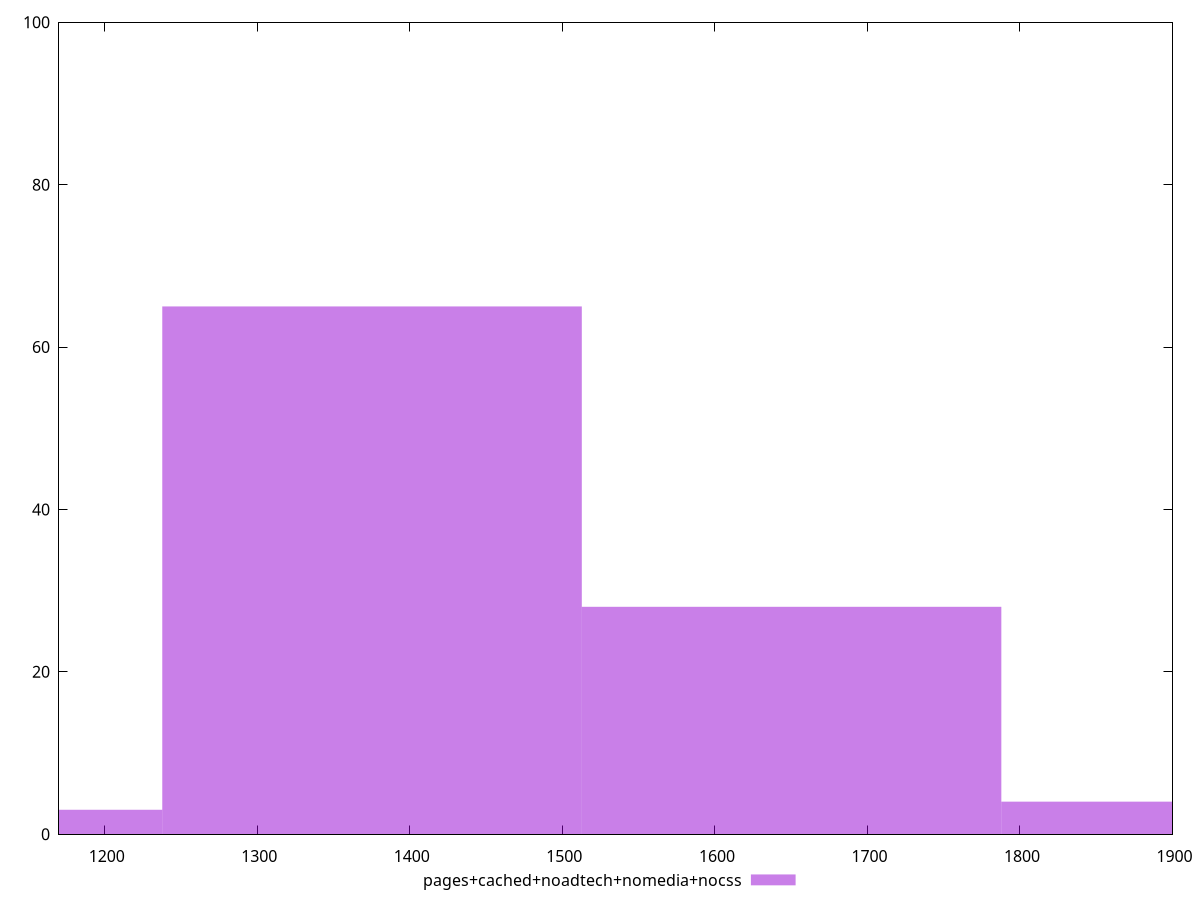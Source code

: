 reset

$pagesCachedNoadtechNomediaNocss <<EOF
1650.2643124969509 28
1100.1762083313006 3
1375.2202604141257 65
1925.308364579776 4
EOF

set key outside below
set boxwidth 275.04405208282515
set xrange [1170:1900]
set yrange [0:100]
set trange [0:100]
set style fill transparent solid 0.5 noborder
set terminal svg size 640, 490 enhanced background rgb 'white'
set output "report_00015_2021-02-09T16-11-33.973Z/uses-text-compression/comparison/histogram/4_vs_5.svg"

plot $pagesCachedNoadtechNomediaNocss title "pages+cached+noadtech+nomedia+nocss" with boxes

reset
